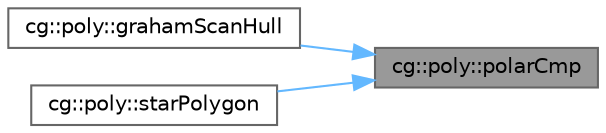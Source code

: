 digraph "cg::poly::polarCmp"
{
 // LATEX_PDF_SIZE
  bgcolor="transparent";
  edge [fontname=Helvetica,fontsize=10,labelfontname=Helvetica,labelfontsize=10];
  node [fontname=Helvetica,fontsize=10,shape=box,height=0.2,width=0.4];
  rankdir="RL";
  Node1 [id="Node000001",label="cg::poly::polarCmp",height=0.2,width=0.4,color="gray40", fillcolor="grey60", style="filled", fontcolor="black",tooltip=" "];
  Node1 -> Node2 [id="edge1_Node000001_Node000002",dir="back",color="steelblue1",style="solid",tooltip=" "];
  Node2 [id="Node000002",label="cg::poly::grahamScanHull",height=0.2,width=0.4,color="grey40", fillcolor="white", style="filled",URL="$namespacecg_1_1poly.html#ad052651ffb06c83182d7a99ec312a5fa",tooltip=" "];
  Node1 -> Node3 [id="edge2_Node000001_Node000003",dir="back",color="steelblue1",style="solid",tooltip=" "];
  Node3 [id="Node000003",label="cg::poly::starPolygon",height=0.2,width=0.4,color="grey40", fillcolor="white", style="filled",URL="$namespacecg_1_1poly.html#a73c8209af23397789c50459895233bce",tooltip=" "];
}
